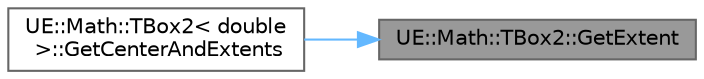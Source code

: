 digraph "UE::Math::TBox2::GetExtent"
{
 // INTERACTIVE_SVG=YES
 // LATEX_PDF_SIZE
  bgcolor="transparent";
  edge [fontname=Helvetica,fontsize=10,labelfontname=Helvetica,labelfontsize=10];
  node [fontname=Helvetica,fontsize=10,shape=box,height=0.2,width=0.4];
  rankdir="RL";
  Node1 [id="Node000001",label="UE::Math::TBox2::GetExtent",height=0.2,width=0.4,color="gray40", fillcolor="grey60", style="filled", fontcolor="black",tooltip="Gets the box extents around the center."];
  Node1 -> Node2 [id="edge1_Node000001_Node000002",dir="back",color="steelblue1",style="solid",tooltip=" "];
  Node2 [id="Node000002",label="UE::Math::TBox2\< double\l \>::GetCenterAndExtents",height=0.2,width=0.4,color="grey40", fillcolor="white", style="filled",URL="$dd/d92/structUE_1_1Math_1_1TBox2.html#afe0bc1cf6aeaf1c7ea7bf219a175b80e",tooltip=" "];
}
